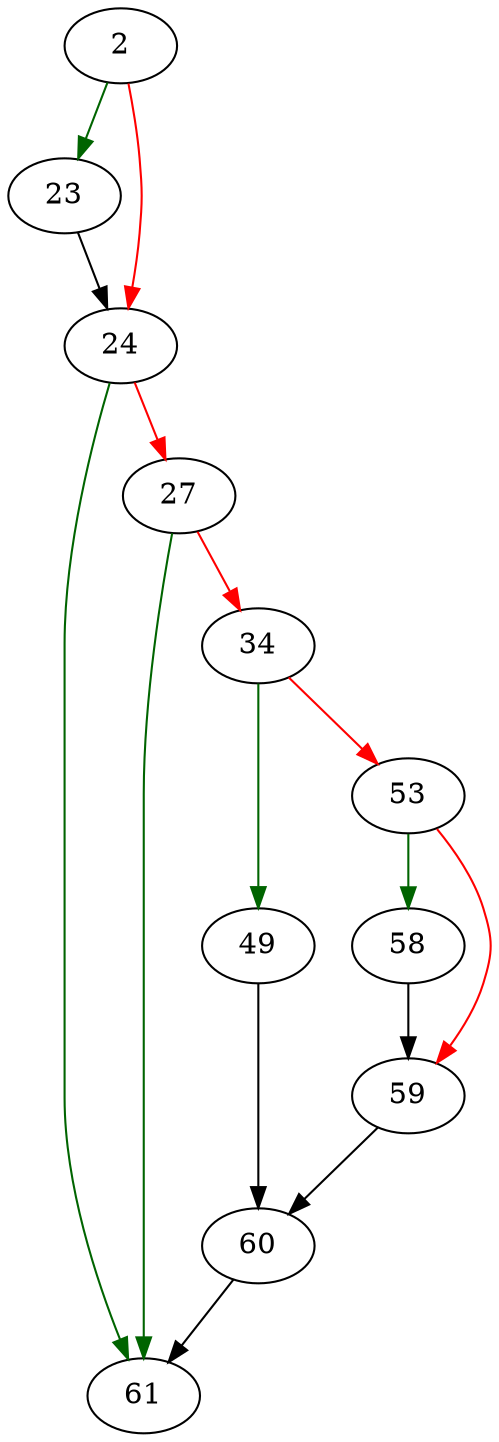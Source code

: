 strict digraph "unixCheckReservedLock" {
	// Node definitions.
	2 [entry=true];
	23;
	24;
	61;
	27;
	34;
	49;
	53;
	60;
	58;
	59;

	// Edge definitions.
	2 -> 23 [
		color=darkgreen
		cond=true
	];
	2 -> 24 [
		color=red
		cond=false
	];
	23 -> 24;
	24 -> 61 [
		color=darkgreen
		cond=true
	];
	24 -> 27 [
		color=red
		cond=false
	];
	27 -> 61 [
		color=darkgreen
		cond=true
	];
	27 -> 34 [
		color=red
		cond=false
	];
	34 -> 49 [
		color=darkgreen
		cond=true
	];
	34 -> 53 [
		color=red
		cond=false
	];
	49 -> 60;
	53 -> 58 [
		color=darkgreen
		cond=true
	];
	53 -> 59 [
		color=red
		cond=false
	];
	60 -> 61;
	58 -> 59;
	59 -> 60;
}